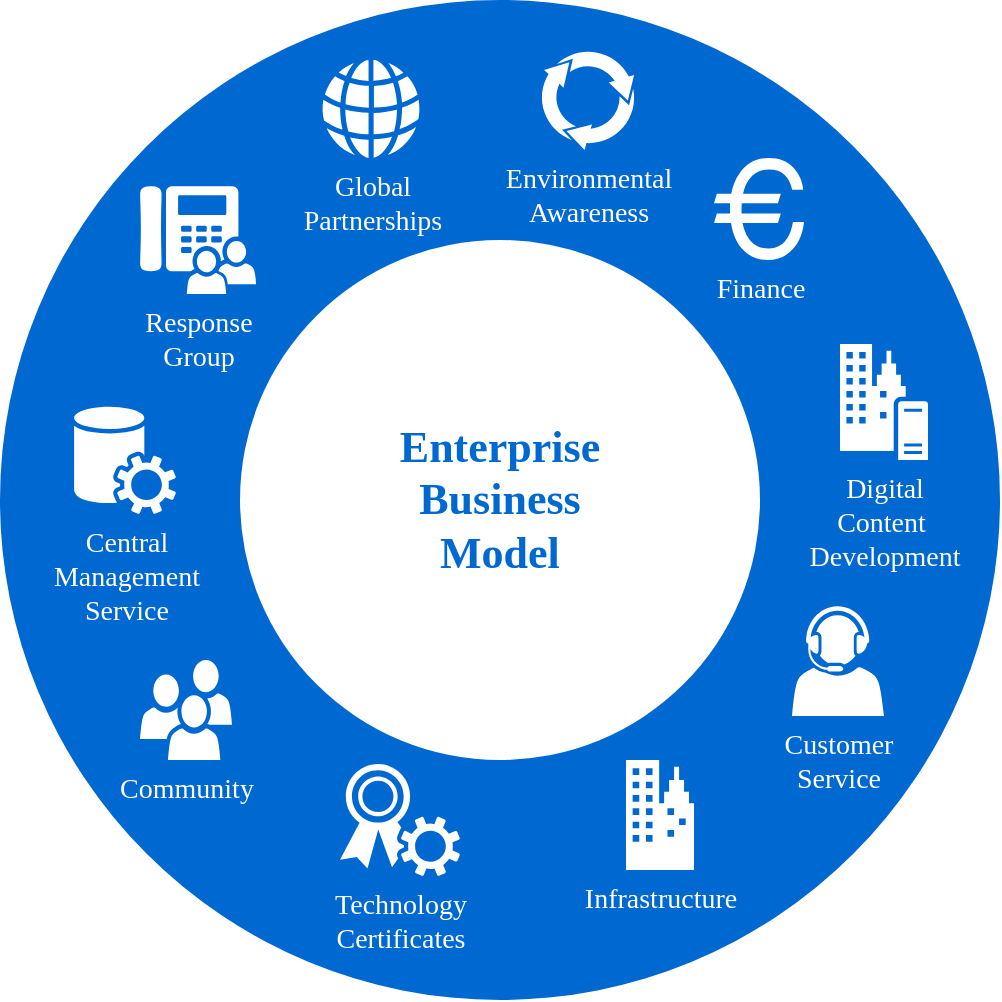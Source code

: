 <mxfile version="24.2.0" type="github" pages="2">
  <diagram name="Page-1" id="3e8102d1-ef87-2e61-34e1-82d9a586fe2e">
    <mxGraphModel dx="1434" dy="794" grid="1" gridSize="10" guides="1" tooltips="1" connect="1" arrows="1" fold="1" page="1" pageScale="1" pageWidth="1100" pageHeight="850" background="none" math="0" shadow="0">
      <root>
        <mxCell id="0" />
        <mxCell id="1" parent="0" />
        <mxCell id="70666756c84bb93c-1" value="" style="ellipse;whiteSpace=wrap;html=1;rounded=0;shadow=0;comic=0;strokeWidth=1;fontFamily=Verdana;fontSize=14;strokeColor=none;fillColor=#0069D1;" parent="1" vertex="1">
          <mxGeometry x="280" y="110" width="500" height="500" as="geometry" />
        </mxCell>
        <mxCell id="70666756c84bb93c-2" value="Enterprise&lt;div&gt;Business&lt;/div&gt;&lt;div&gt;Model&lt;/div&gt;" style="ellipse;whiteSpace=wrap;html=1;rounded=0;shadow=0;comic=0;strokeWidth=1;fontFamily=Verdana;fontSize=22;strokeColor=none;fillColor=#ffffff;fontColor=#0069D1;fontStyle=1" parent="1" vertex="1">
          <mxGeometry x="400" y="230" width="260" height="260" as="geometry" />
        </mxCell>
        <mxCell id="70666756c84bb93c-5" value="Community" style="shadow=0;dashed=0;html=1;strokeColor=none;fillColor=#ffffff;labelPosition=center;verticalLabelPosition=bottom;verticalAlign=top;shape=mxgraph.office.users.users;rounded=0;comic=0;fontFamily=Verdana;fontSize=14;fontColor=#FFFFFF;" parent="1" vertex="1">
          <mxGeometry x="350" y="440" width="46" height="50" as="geometry" />
        </mxCell>
        <mxCell id="70666756c84bb93c-6" value="Customer&lt;div&gt;Service&lt;/div&gt;" style="shadow=0;dashed=0;html=1;strokeColor=none;fillColor=#ffffff;labelPosition=center;verticalLabelPosition=bottom;verticalAlign=top;shape=mxgraph.office.users.call_center_agent;rounded=0;comic=0;fontFamily=Verdana;fontSize=14;fontColor=#FFFFFF;" parent="1" vertex="1">
          <mxGeometry x="676" y="413" width="46" height="55" as="geometry" />
        </mxCell>
        <mxCell id="70666756c84bb93c-7" value="Response&lt;div&gt;Group&lt;/div&gt;" style="shadow=0;dashed=0;html=1;strokeColor=none;fillColor=#ffffff;labelPosition=center;verticalLabelPosition=bottom;verticalAlign=top;shape=mxgraph.office.users.response_group;rounded=0;comic=0;fontFamily=Verdana;fontSize=14;fontColor=#FFFFFF;" parent="1" vertex="1">
          <mxGeometry x="350" y="203" width="58" height="54" as="geometry" />
        </mxCell>
        <mxCell id="70666756c84bb93c-8" value="Central&lt;div&gt;Management&lt;/div&gt;&lt;div&gt;Service&lt;/div&gt;" style="shadow=0;dashed=0;html=1;strokeColor=none;fillColor=#ffffff;labelPosition=center;verticalLabelPosition=bottom;verticalAlign=top;shape=mxgraph.office.services.central_management_service;rounded=0;comic=0;fontFamily=Verdana;fontSize=14;fontColor=#FFFFFF;" parent="1" vertex="1">
          <mxGeometry x="317" y="313" width="51" height="54" as="geometry" />
        </mxCell>
        <mxCell id="70666756c84bb93c-9" value="Digital&lt;div&gt;Content&amp;nbsp;&lt;/div&gt;&lt;div&gt;Development&lt;/div&gt;" style="shadow=0;dashed=0;html=1;strokeColor=none;fillColor=#ffffff;labelPosition=center;verticalLabelPosition=bottom;verticalAlign=top;shape=mxgraph.office.servers.on_premises_server;rounded=0;comic=0;fontFamily=Verdana;fontSize=14;fontColor=#FFFFFF;" parent="1" vertex="1">
          <mxGeometry x="700" y="282" width="44" height="58" as="geometry" />
        </mxCell>
        <mxCell id="70666756c84bb93c-10" value="Technology&lt;div&gt;Certificates&lt;/div&gt;" style="shadow=0;dashed=0;html=1;strokeColor=none;fillColor=#ffffff;labelPosition=center;verticalLabelPosition=bottom;verticalAlign=top;shape=mxgraph.office.security.token_service;rounded=0;comic=0;fontFamily=Verdana;fontSize=14;fontColor=#FFFFFF;" parent="1" vertex="1">
          <mxGeometry x="450" y="492" width="60" height="56" as="geometry" />
        </mxCell>
        <mxCell id="70666756c84bb93c-11" value="Infrastructure" style="shadow=0;dashed=0;html=1;strokeColor=none;fillColor=#ffffff;labelPosition=center;verticalLabelPosition=bottom;verticalAlign=top;shape=mxgraph.office.concepts.on_premises;rounded=0;comic=0;fontFamily=Verdana;fontSize=14;fontColor=#FFFFFF;" parent="1" vertex="1">
          <mxGeometry x="593" y="490" width="34" height="55" as="geometry" />
        </mxCell>
        <mxCell id="70666756c84bb93c-12" value="Global&lt;div&gt;Partnerships&lt;/div&gt;" style="shadow=0;dashed=0;html=1;strokeColor=none;fillColor=#ffffff;labelPosition=center;verticalLabelPosition=bottom;verticalAlign=top;shape=mxgraph.office.concepts.globe_internet;rounded=0;comic=0;fontFamily=Verdana;fontSize=14;fontColor=#FFFFFF;" parent="1" vertex="1">
          <mxGeometry x="441" y="140" width="49" height="49" as="geometry" />
        </mxCell>
        <mxCell id="70666756c84bb93c-13" value="Environmental&lt;div&gt;Awareness&lt;/div&gt;" style="shadow=0;dashed=0;html=1;strokeColor=none;shape=mxgraph.mscae.general.continuous_cycle;fillColor=#ffffff;rounded=0;comic=0;fontFamily=Verdana;fontSize=14;fontColor=#FFFFFF;verticalAlign=top;labelPosition=center;verticalLabelPosition=bottom;align=center;" parent="1" vertex="1">
          <mxGeometry x="550" y="135" width="48" height="50" as="geometry" />
        </mxCell>
        <mxCell id="70666756c84bb93c-15" value="Finance" style="shape=mxgraph.signs.travel.euro;html=1;fillColor=#ffffff;strokeColor=none;verticalLabelPosition=bottom;verticalAlign=top;align=center;rounded=0;shadow=0;dashed=0;comic=0;fontFamily=Verdana;fontSize=14;fontColor=#FFFFFF;" parent="1" vertex="1">
          <mxGeometry x="637" y="189" width="45" height="51" as="geometry" />
        </mxCell>
      </root>
    </mxGraphModel>
  </diagram>
  <diagram id="FKnn7Ic8AE2Hp6lNNYNz" name="Integrations">
    <mxGraphModel dx="1900" dy="530" grid="1" gridSize="10" guides="1" tooltips="1" connect="1" arrows="1" fold="1" page="1" pageScale="1" pageWidth="850" pageHeight="1100" math="0" shadow="0">
      <root>
        <mxCell id="0" />
        <mxCell id="1" parent="0" />
        <mxCell id="we0I4DOi1lZJxNfLagDO-12" value="&lt;span style=&quot;--tw-border-spacing-x: 0; --tw-border-spacing-y: 0; --tw-translate-x: 0; --tw-translate-y: 0; --tw-rotate: 0; --tw-skew-x: 0; --tw-skew-y: 0; --tw-scale-x: 1; --tw-scale-y: 1; --tw-scroll-snap-strictness: proximity; --tw-ring-offset-width: 0px; --tw-ring-offset-color: #fff; --tw-ring-color: rgba(59, 130, 246, .5); --tw-ring-offset-shadow: 0 0 #0000; --tw-ring-shadow: 0 0 #0000; --tw-shadow: 0 0 #0000; --tw-shadow-colored: 0 0 #0000; box-sizing: border-box; font-weight: bolder; font-family: arial, sans-serif; font-size: 14px; text-align: left; white-space-collapse: preserve;&quot;&gt;Lead Vault&lt;/span&gt;" style="rounded=0;whiteSpace=wrap;html=1;glass=1;fillColor=#f0a30a;strokeColor=#BD7000;fontColor=#000000;align=center;horizontal=1;verticalAlign=top;aspect=fixed;labelBackgroundColor=none;fontSize=14;" vertex="1" parent="1">
          <mxGeometry x="40" y="280" width="600" height="200" as="geometry" />
        </mxCell>
        <mxCell id="we0I4DOi1lZJxNfLagDO-10" value="" style="shape=image;html=1;verticalLabelPosition=bottom;verticalAlign=top;imageAspect=1;aspect=fixed;image=img/clipart/Gear_128x128.png;fontColor=#e61e1e;" vertex="1" parent="1">
          <mxGeometry x="600" y="290" width="34.1" height="40" as="geometry" />
        </mxCell>
        <mxCell id="we0I4DOi1lZJxNfLagDO-35" value="Lead Distribution" style="rounded=1;whiteSpace=wrap;html=1;" vertex="1" parent="1">
          <mxGeometry x="67" y="320" width="120" height="67" as="geometry" />
        </mxCell>
        <mxCell id="we0I4DOi1lZJxNfLagDO-36" value="Lead Assignments" style="rounded=1;whiteSpace=wrap;html=1;" vertex="1" parent="1">
          <mxGeometry x="194" y="320" width="120" height="67" as="geometry" />
        </mxCell>
        <mxCell id="we0I4DOi1lZJxNfLagDO-37" value="Off-boarded Agents Leads&amp;nbsp;" style="rounded=1;whiteSpace=wrap;html=1;" vertex="1" parent="1">
          <mxGeometry x="330" y="320" width="120" height="67" as="geometry" />
        </mxCell>
        <mxCell id="we0I4DOi1lZJxNfLagDO-38" value="Leads Re-shuffling" style="rounded=1;whiteSpace=wrap;html=1;" vertex="1" parent="1">
          <mxGeometry x="467" y="320" width="120" height="67" as="geometry" />
        </mxCell>
        <mxCell id="we0I4DOi1lZJxNfLagDO-39" value="Lead Scoring" style="rounded=1;whiteSpace=wrap;html=1;shadow=1;gradientColor=none;" vertex="1" parent="1">
          <mxGeometry x="67" y="407" width="120" height="67" as="geometry" />
        </mxCell>
        <mxCell id="we0I4DOi1lZJxNfLagDO-40" value="Lead Activity" style="rounded=1;whiteSpace=wrap;html=1;shadow=1;gradientColor=none;" vertex="1" parent="1">
          <mxGeometry x="200" y="407" width="120" height="67" as="geometry" />
        </mxCell>
        <mxCell id="we0I4DOi1lZJxNfLagDO-41" value="Lead Activity" style="rounded=1;whiteSpace=wrap;html=1;shadow=1;gradientColor=none;" vertex="1" parent="1">
          <mxGeometry x="334" y="407" width="120" height="67" as="geometry" />
        </mxCell>
        <mxCell id="we0I4DOi1lZJxNfLagDO-42" value="Lead Reports" style="rounded=1;whiteSpace=wrap;html=1;shadow=1;gradientColor=none;" vertex="1" parent="1">
          <mxGeometry x="467" y="407" width="120" height="67" as="geometry" />
        </mxCell>
        <mxCell id="we0I4DOi1lZJxNfLagDO-44" value="Listing Administrations&amp;nbsp;" style="rounded=1;whiteSpace=wrap;html=1;horizontal=0;verticalAlign=top;fillColor=#f0a30a;fontColor=#000000;strokeColor=#BD7000;glass=1;fontStyle=1;fontSize=14;fontFamily=Verdana;" vertex="1" parent="1">
          <mxGeometry x="-300" y="277" width="300" height="213" as="geometry" />
        </mxCell>
        <mxCell id="we0I4DOi1lZJxNfLagDO-45" value="Listing Creator" style="rounded=1;whiteSpace=wrap;html=1;" vertex="1" parent="1">
          <mxGeometry x="-130" y="401.05" width="120" height="60" as="geometry" />
        </mxCell>
        <mxCell id="we0I4DOi1lZJxNfLagDO-46" value="Listing Scoring&amp;nbsp;" style="rounded=1;whiteSpace=wrap;html=1;" vertex="1" parent="1">
          <mxGeometry x="-130" y="320" width="120" height="60" as="geometry" />
        </mxCell>
        <mxCell id="we0I4DOi1lZJxNfLagDO-52" style="edgeStyle=orthogonalEdgeStyle;rounded=0;orthogonalLoop=1;jettySize=auto;html=1;exitX=0.5;exitY=0;exitDx=0;exitDy=0;entryX=0;entryY=0.5;entryDx=0;entryDy=0;shape=flexArrow;" edge="1" parent="1" source="we0I4DOi1lZJxNfLagDO-47" target="we0I4DOi1lZJxNfLagDO-54">
          <mxGeometry relative="1" as="geometry">
            <mxPoint x="-80" y="180" as="targetPoint" />
          </mxGeometry>
        </mxCell>
        <mxCell id="we0I4DOi1lZJxNfLagDO-47" value="Listing Publishing/&lt;div&gt;Un-publishing&lt;/div&gt;" style="rounded=1;whiteSpace=wrap;html=1;" vertex="1" parent="1">
          <mxGeometry x="-260" y="320" width="120" height="60" as="geometry" />
        </mxCell>
        <mxCell id="we0I4DOi1lZJxNfLagDO-48" value="Listing Performance" style="rounded=1;whiteSpace=wrap;html=1;" vertex="1" parent="1">
          <mxGeometry x="-260" y="400" width="120" height="60" as="geometry" />
        </mxCell>
        <mxCell id="we0I4DOi1lZJxNfLagDO-54" value="Listing Portal Management" style="shape=ext;double=1;rounded=1;whiteSpace=wrap;html=1;verticalAlign=top;" vertex="1" parent="1">
          <mxGeometry x="-40" y="130" width="870" height="100" as="geometry" />
        </mxCell>
        <mxCell id="we0I4DOi1lZJxNfLagDO-1" value="Property Finder" style="shape=process;whiteSpace=wrap;html=1;backgroundOutline=1;fillColor=#1ba1e2;strokeColor=#006EAF;fontColor=#ffffff;shadow=1;glass=0;rounded=1;" vertex="1" parent="1">
          <mxGeometry x="40" y="160" width="100" height="60" as="geometry" />
        </mxCell>
        <mxCell id="we0I4DOi1lZJxNfLagDO-2" value="Bayut" style="shape=process;whiteSpace=wrap;html=1;backgroundOutline=1;fillColor=#1ba1e2;strokeColor=#006EAF;fontColor=#ffffff;shadow=1;glass=0;rounded=1;" vertex="1" parent="1">
          <mxGeometry x="152" y="160" width="100" height="60" as="geometry" />
        </mxCell>
        <mxCell id="we0I4DOi1lZJxNfLagDO-3" value="Dubizzle" style="shape=process;whiteSpace=wrap;html=1;backgroundOutline=1;fillColor=#1ba1e2;strokeColor=#006EAF;fontColor=#ffffff;shadow=1;glass=0;rounded=1;" vertex="1" parent="1">
          <mxGeometry x="263" y="160" width="100" height="60" as="geometry" />
        </mxCell>
        <mxCell id="we0I4DOi1lZJxNfLagDO-4" value="PropSearch" style="shape=process;whiteSpace=wrap;html=1;backgroundOutline=1;fillColor=#1ba1e2;strokeColor=#006EAF;fontColor=#ffffff;shadow=1;glass=0;rounded=1;" vertex="1" parent="1">
          <mxGeometry x="375" y="160" width="100" height="60" as="geometry" />
        </mxCell>
        <mxCell id="we0I4DOi1lZJxNfLagDO-5" value="Yalla Deals" style="shape=process;whiteSpace=wrap;html=1;backgroundOutline=1;fillColor=#1ba1e2;strokeColor=#006EAF;fontColor=#ffffff;shadow=1;glass=0;rounded=1;" vertex="1" parent="1">
          <mxGeometry x="487" y="160" width="100" height="60" as="geometry" />
        </mxCell>
        <mxCell id="we0I4DOi1lZJxNfLagDO-6" value="Hausza" style="shape=process;whiteSpace=wrap;html=1;backgroundOutline=1;fillColor=#1ba1e2;strokeColor=#006EAF;fontColor=#ffffff;shadow=1;glass=0;rounded=1;" vertex="1" parent="1">
          <mxGeometry x="720" y="160" width="100" height="60" as="geometry" />
        </mxCell>
        <mxCell id="we0I4DOi1lZJxNfLagDO-7" value="James Edition" style="shape=process;whiteSpace=wrap;html=1;backgroundOutline=1;fillColor=#1ba1e2;strokeColor=#006EAF;fontColor=#ffffff;shadow=1;glass=0;rounded=1;" vertex="1" parent="1">
          <mxGeometry x="598" y="160" width="100" height="60" as="geometry" />
        </mxCell>
        <mxCell id="we0I4DOi1lZJxNfLagDO-56" value="Lead Source Management&amp;nbsp;" style="shape=ext;double=1;rounded=1;whiteSpace=wrap;html=1;verticalAlign=top;horizontal=0;fontStyle=1;align=center;" vertex="1" parent="1">
          <mxGeometry x="690" y="240" width="150" height="780" as="geometry" />
        </mxCell>
        <mxCell id="we0I4DOi1lZJxNfLagDO-13" value="Facebook" style="rounded=1;whiteSpace=wrap;html=1;aspect=fixed;fillColor=#1ba1e2;fontColor=#ffffff;strokeColor=#006EAF;shadow=1;" vertex="1" parent="1">
          <mxGeometry x="720" y="260" width="100" height="60" as="geometry" />
        </mxCell>
        <mxCell id="we0I4DOi1lZJxNfLagDO-14" value="Instagram" style="rounded=1;whiteSpace=wrap;html=1;aspect=fixed;fillColor=#1ba1e2;fontColor=#ffffff;strokeColor=#006EAF;shadow=1;" vertex="1" parent="1">
          <mxGeometry x="720" y="346" width="100" height="55.05" as="geometry" />
        </mxCell>
        <mxCell id="we0I4DOi1lZJxNfLagDO-15" value="Linked-In" style="rounded=1;whiteSpace=wrap;html=1;aspect=fixed;fillColor=#1ba1e2;fontColor=#ffffff;strokeColor=#006EAF;shadow=1;" vertex="1" parent="1">
          <mxGeometry x="720" y="430" width="100" height="55.05" as="geometry" />
        </mxCell>
        <mxCell id="we0I4DOi1lZJxNfLagDO-16" value="Snapchat" style="rounded=1;whiteSpace=wrap;html=1;aspect=fixed;fillColor=#1ba1e2;fontColor=#ffffff;strokeColor=#006EAF;shadow=1;" vertex="1" parent="1">
          <mxGeometry x="720" y="597" width="100" height="55.05" as="geometry" />
        </mxCell>
        <mxCell id="we0I4DOi1lZJxNfLagDO-17" value="Twitter" style="rounded=1;whiteSpace=wrap;html=1;aspect=fixed;fillColor=#1ba1e2;fontColor=#ffffff;strokeColor=#006EAF;shadow=1;" vertex="1" parent="1">
          <mxGeometry x="720" y="513" width="100" height="55.05" as="geometry" />
        </mxCell>
        <mxCell id="we0I4DOi1lZJxNfLagDO-18" value="Tick toc" style="rounded=1;whiteSpace=wrap;html=1;aspect=fixed;fillColor=#1ba1e2;fontColor=#ffffff;strokeColor=#006EAF;shadow=1;" vertex="1" parent="1">
          <mxGeometry x="720" y="680" width="100" height="55.05" as="geometry" />
        </mxCell>
        <mxCell id="we0I4DOi1lZJxNfLagDO-19" value="Telegram" style="rounded=1;whiteSpace=wrap;html=1;aspect=fixed;fillColor=#1ba1e2;fontColor=#ffffff;strokeColor=#006EAF;shadow=1;" vertex="1" parent="1">
          <mxGeometry x="720" y="764" width="100" height="55.05" as="geometry" />
        </mxCell>
        <mxCell id="we0I4DOi1lZJxNfLagDO-20" value="Whats App" style="rounded=1;whiteSpace=wrap;html=1;aspect=fixed;fillColor=#1ba1e2;fontColor=#ffffff;strokeColor=#006EAF;shadow=1;" vertex="1" parent="1">
          <mxGeometry x="720" y="847" width="100" height="55.05" as="geometry" />
        </mxCell>
        <mxCell id="we0I4DOi1lZJxNfLagDO-57" value="External Agency" style="rounded=1;whiteSpace=wrap;html=1;aspect=fixed;fillColor=#1ba1e2;fontColor=#ffffff;strokeColor=#006EAF;shadow=1;" vertex="1" parent="1">
          <mxGeometry x="719" y="930" width="100" height="55.05" as="geometry" />
        </mxCell>
        <mxCell id="we0I4DOi1lZJxNfLagDO-59" value="Owners Data" style="rounded=1;whiteSpace=wrap;html=1;fillColor=#f0a30a;fontColor=#000000;strokeColor=#BD7000;gradientColor=#FFFFFF;verticalAlign=top;fontSize=14;fontStyle=1;fontFamily=Verdana;" vertex="1" parent="1">
          <mxGeometry x="140" y="819.05" width="540" height="196" as="geometry" />
        </mxCell>
      </root>
    </mxGraphModel>
  </diagram>
</mxfile>
